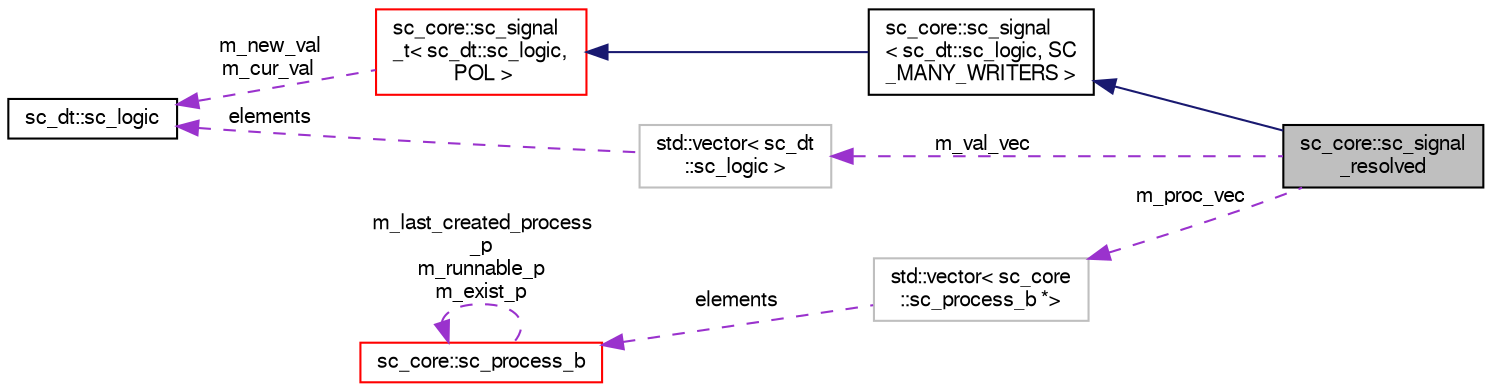 digraph "sc_core::sc_signal_resolved"
{
  edge [fontname="FreeSans",fontsize="10",labelfontname="FreeSans",labelfontsize="10"];
  node [fontname="FreeSans",fontsize="10",shape=record];
  rankdir="LR";
  Node11 [label="sc_core::sc_signal\l_resolved",height=0.2,width=0.4,color="black", fillcolor="grey75", style="filled", fontcolor="black"];
  Node12 -> Node11 [dir="back",color="midnightblue",fontsize="10",style="solid",fontname="FreeSans"];
  Node12 [label="sc_core::sc_signal\l\< sc_dt::sc_logic, SC\l_MANY_WRITERS \>",height=0.2,width=0.4,color="black", fillcolor="white", style="filled",URL="$a01252.html"];
  Node13 -> Node12 [dir="back",color="midnightblue",fontsize="10",style="solid",fontname="FreeSans"];
  Node13 [label="sc_core::sc_signal\l_t\< sc_dt::sc_logic,\l POL \>",height=0.2,width=0.4,color="red", fillcolor="white", style="filled",URL="$a01248.html"];
  Node23 -> Node13 [dir="back",color="darkorchid3",fontsize="10",style="dashed",label=" m_new_val\nm_cur_val" ,fontname="FreeSans"];
  Node23 [label="sc_dt::sc_logic",height=0.2,width=0.4,color="black", fillcolor="white", style="filled",URL="$a01432.html"];
  Node24 -> Node11 [dir="back",color="darkorchid3",fontsize="10",style="dashed",label=" m_proc_vec" ,fontname="FreeSans"];
  Node24 [label="std::vector\< sc_core\l::sc_process_b *\>",height=0.2,width=0.4,color="grey75", fillcolor="white", style="filled"];
  Node25 -> Node24 [dir="back",color="darkorchid3",fontsize="10",style="dashed",label=" elements" ,fontname="FreeSans"];
  Node25 [label="sc_core::sc_process_b",height=0.2,width=0.4,color="red", fillcolor="white", style="filled",URL="$a01924.html"];
  Node25 -> Node25 [dir="back",color="darkorchid3",fontsize="10",style="dashed",label=" m_last_created_process\l_p\nm_runnable_p\nm_exist_p" ,fontname="FreeSans"];
  Node40 -> Node11 [dir="back",color="darkorchid3",fontsize="10",style="dashed",label=" m_val_vec" ,fontname="FreeSans"];
  Node40 [label="std::vector\< sc_dt\l::sc_logic \>",height=0.2,width=0.4,color="grey75", fillcolor="white", style="filled"];
  Node23 -> Node40 [dir="back",color="darkorchid3",fontsize="10",style="dashed",label=" elements" ,fontname="FreeSans"];
}
